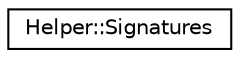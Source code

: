 digraph "Graphical Class Hierarchy"
{
  edge [fontname="Helvetica",fontsize="10",labelfontname="Helvetica",labelfontsize="10"];
  node [fontname="Helvetica",fontsize="10",shape=record];
  rankdir="LR";
  Node0 [label="Helper::Signatures",height=0.2,width=0.4,color="black", fillcolor="white", style="filled",URL="$class_helper_1_1_signatures.html"];
}
